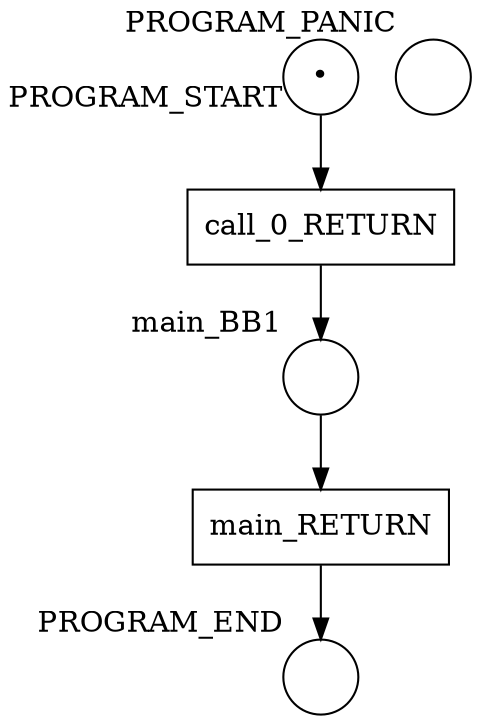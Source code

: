 digraph petrinet {
    PROGRAM_END [shape="circle" xlabel="PROGRAM_END" label=""];
    PROGRAM_PANIC [shape="circle" xlabel="PROGRAM_PANIC" label=""];
    PROGRAM_START [shape="circle" xlabel="PROGRAM_START" label="•"];
    main_BB1 [shape="circle" xlabel="main_BB1" label=""];
    call_0_RETURN [shape="box" xlabel="" label="call_0_RETURN"];
    main_RETURN [shape="box" xlabel="" label="main_RETURN"];
    PROGRAM_START -> call_0_RETURN;
    main_BB1 -> main_RETURN;
    call_0_RETURN -> main_BB1;
    main_RETURN -> PROGRAM_END;
}
